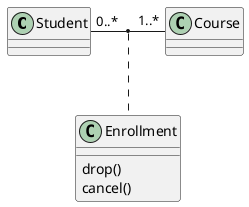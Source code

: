 @startuml
' 关联类
Student "0..*"  - "1..*" Course
(Student,Course) .. Enrollment

class Enrollment {
drop()
cancel()
}
@enduml

@startuml
' 如果想改变方向，只需增加一个-即可
Student "0..*"  -- "1..*" Course
(Student,Course) .. Enrollment

class Enrollment {
drop()
cancel()
}
@enduml

@startuml
scale 1.2
class Station {
    +String name
}
class StationCrossing {
    +TimeInterval cost
}
<> diamond
StationCrossing . diamond
diamond - "from 0..*" Station
diamond - "to 0..*" Station

@enduml
